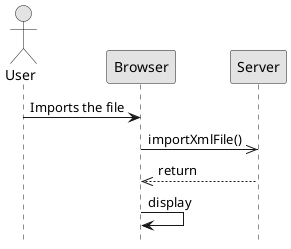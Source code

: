 @startuml analysis

skinparam monochrome true
skinparam shadowing false
hide footbox

actor User

User -> Browser : Imports the file
Browser ->> Server : importXmlFile()

Server -->> Browser : return
Browser -> Browser : display

@enduml